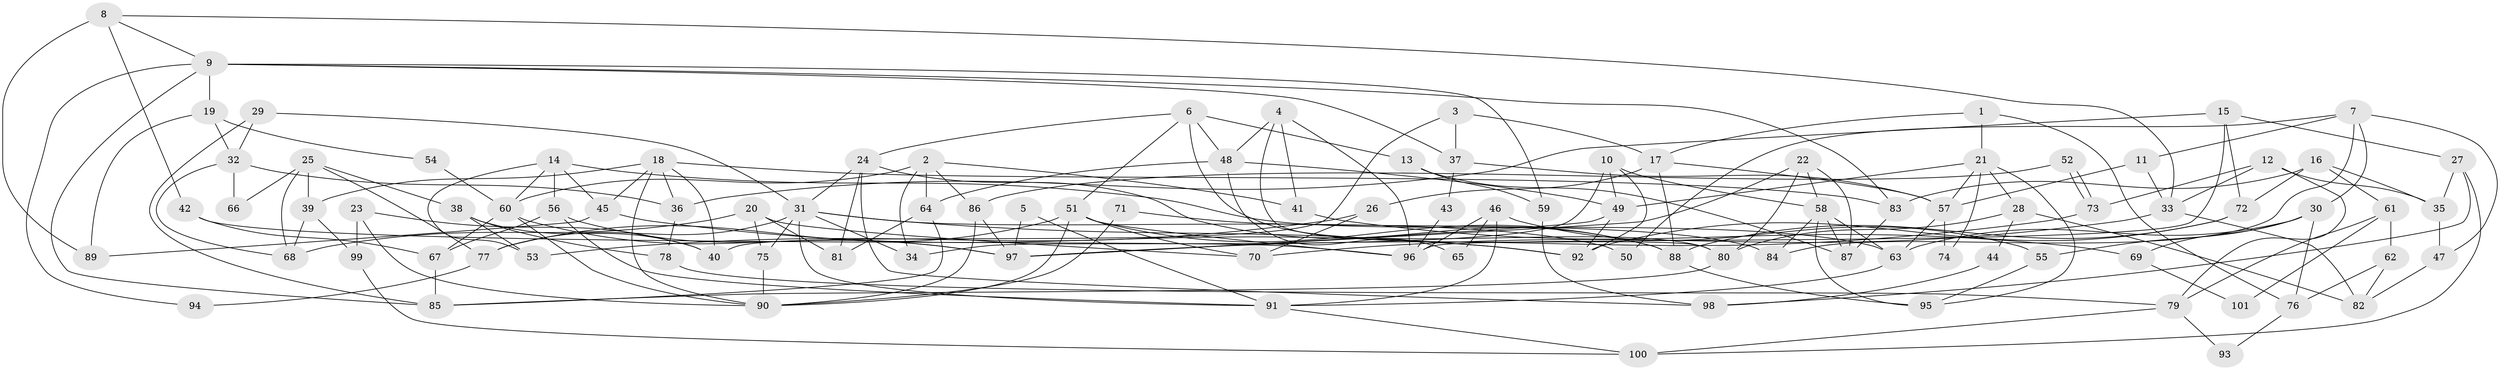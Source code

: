// Generated by graph-tools (version 1.1) at 2025/50/03/09/25 03:50:10]
// undirected, 101 vertices, 202 edges
graph export_dot {
graph [start="1"]
  node [color=gray90,style=filled];
  1;
  2;
  3;
  4;
  5;
  6;
  7;
  8;
  9;
  10;
  11;
  12;
  13;
  14;
  15;
  16;
  17;
  18;
  19;
  20;
  21;
  22;
  23;
  24;
  25;
  26;
  27;
  28;
  29;
  30;
  31;
  32;
  33;
  34;
  35;
  36;
  37;
  38;
  39;
  40;
  41;
  42;
  43;
  44;
  45;
  46;
  47;
  48;
  49;
  50;
  51;
  52;
  53;
  54;
  55;
  56;
  57;
  58;
  59;
  60;
  61;
  62;
  63;
  64;
  65;
  66;
  67;
  68;
  69;
  70;
  71;
  72;
  73;
  74;
  75;
  76;
  77;
  78;
  79;
  80;
  81;
  82;
  83;
  84;
  85;
  86;
  87;
  88;
  89;
  90;
  91;
  92;
  93;
  94;
  95;
  96;
  97;
  98;
  99;
  100;
  101;
  1 -- 17;
  1 -- 21;
  1 -- 76;
  2 -- 34;
  2 -- 86;
  2 -- 41;
  2 -- 60;
  2 -- 64;
  3 -- 17;
  3 -- 37;
  3 -- 40;
  4 -- 80;
  4 -- 48;
  4 -- 41;
  4 -- 96;
  5 -- 97;
  5 -- 91;
  6 -- 48;
  6 -- 51;
  6 -- 13;
  6 -- 24;
  6 -- 80;
  7 -- 30;
  7 -- 47;
  7 -- 11;
  7 -- 50;
  7 -- 84;
  8 -- 42;
  8 -- 33;
  8 -- 9;
  8 -- 89;
  9 -- 83;
  9 -- 19;
  9 -- 37;
  9 -- 59;
  9 -- 85;
  9 -- 94;
  10 -- 49;
  10 -- 92;
  10 -- 34;
  10 -- 58;
  11 -- 33;
  11 -- 57;
  12 -- 73;
  12 -- 79;
  12 -- 33;
  12 -- 35;
  13 -- 59;
  13 -- 87;
  14 -- 60;
  14 -- 63;
  14 -- 45;
  14 -- 53;
  14 -- 56;
  15 -- 27;
  15 -- 96;
  15 -- 36;
  15 -- 72;
  16 -- 83;
  16 -- 72;
  16 -- 35;
  16 -- 61;
  17 -- 57;
  17 -- 26;
  17 -- 88;
  18 -- 36;
  18 -- 40;
  18 -- 39;
  18 -- 45;
  18 -- 83;
  18 -- 90;
  19 -- 89;
  19 -- 32;
  19 -- 54;
  20 -- 75;
  20 -- 81;
  20 -- 68;
  20 -- 70;
  21 -- 57;
  21 -- 95;
  21 -- 28;
  21 -- 49;
  21 -- 74;
  22 -- 58;
  22 -- 97;
  22 -- 80;
  22 -- 87;
  23 -- 90;
  23 -- 40;
  23 -- 99;
  24 -- 88;
  24 -- 31;
  24 -- 81;
  24 -- 98;
  25 -- 39;
  25 -- 68;
  25 -- 38;
  25 -- 66;
  25 -- 77;
  26 -- 70;
  26 -- 53;
  27 -- 100;
  27 -- 35;
  27 -- 98;
  28 -- 80;
  28 -- 44;
  28 -- 82;
  29 -- 85;
  29 -- 31;
  29 -- 32;
  30 -- 63;
  30 -- 55;
  30 -- 69;
  30 -- 76;
  31 -- 77;
  31 -- 34;
  31 -- 50;
  31 -- 75;
  31 -- 91;
  31 -- 92;
  32 -- 36;
  32 -- 66;
  32 -- 68;
  33 -- 70;
  33 -- 82;
  35 -- 47;
  36 -- 78;
  37 -- 57;
  37 -- 43;
  38 -- 78;
  38 -- 40;
  38 -- 53;
  39 -- 68;
  39 -- 99;
  41 -- 69;
  42 -- 67;
  42 -- 96;
  43 -- 96;
  44 -- 98;
  45 -- 89;
  45 -- 92;
  46 -- 91;
  46 -- 96;
  46 -- 55;
  46 -- 65;
  47 -- 82;
  48 -- 64;
  48 -- 49;
  48 -- 65;
  49 -- 92;
  49 -- 97;
  51 -- 88;
  51 -- 90;
  51 -- 70;
  51 -- 77;
  51 -- 96;
  52 -- 86;
  52 -- 73;
  52 -- 73;
  54 -- 60;
  55 -- 95;
  56 -- 67;
  56 -- 91;
  56 -- 97;
  57 -- 63;
  57 -- 74;
  58 -- 87;
  58 -- 63;
  58 -- 84;
  58 -- 95;
  59 -- 98;
  60 -- 97;
  60 -- 67;
  60 -- 90;
  61 -- 62;
  61 -- 79;
  61 -- 101;
  62 -- 82;
  62 -- 76;
  63 -- 91;
  64 -- 85;
  64 -- 81;
  67 -- 85;
  69 -- 101;
  71 -- 84;
  71 -- 90;
  72 -- 92;
  72 -- 88;
  73 -- 97;
  75 -- 90;
  76 -- 93;
  77 -- 94;
  78 -- 79;
  79 -- 100;
  79 -- 93;
  80 -- 85;
  83 -- 87;
  86 -- 97;
  86 -- 90;
  88 -- 95;
  91 -- 100;
  99 -- 100;
}
